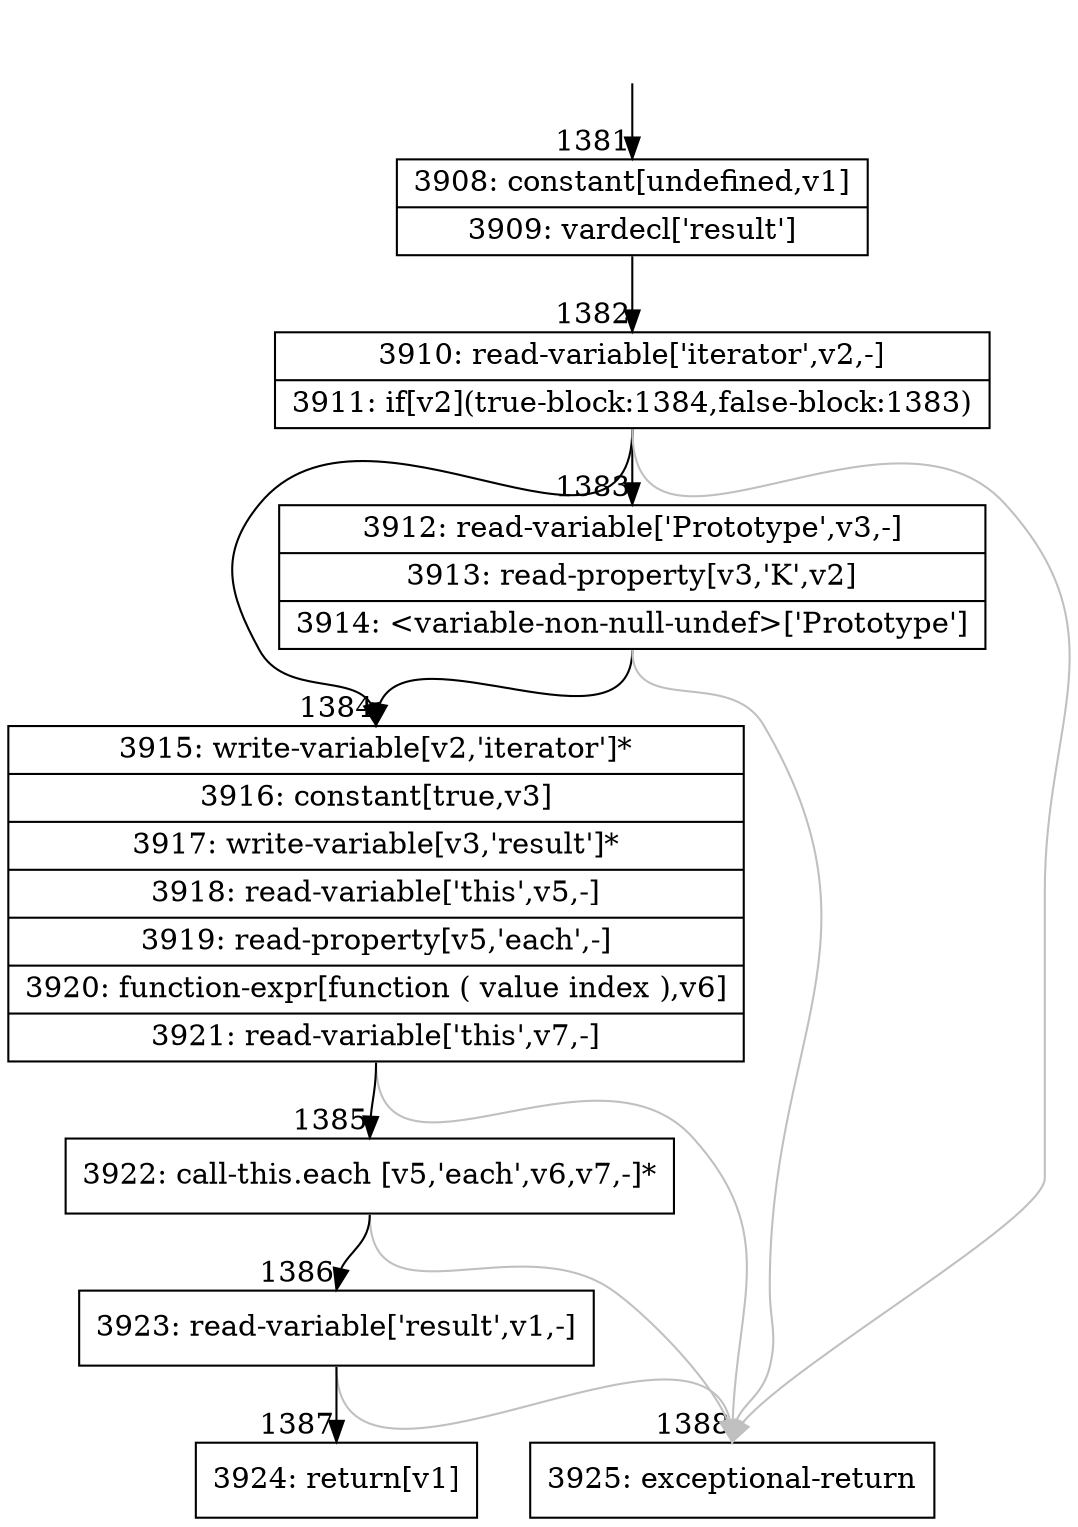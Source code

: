 digraph {
rankdir="TD"
BB_entry114[shape=none,label=""];
BB_entry114 -> BB1381 [tailport=s, headport=n, headlabel="    1381"]
BB1381 [shape=record label="{3908: constant[undefined,v1]|3909: vardecl['result']}" ] 
BB1381 -> BB1382 [tailport=s, headport=n, headlabel="      1382"]
BB1382 [shape=record label="{3910: read-variable['iterator',v2,-]|3911: if[v2](true-block:1384,false-block:1383)}" ] 
BB1382 -> BB1384 [tailport=s, headport=n, headlabel="      1384"]
BB1382 -> BB1383 [tailport=s, headport=n, headlabel="      1383"]
BB1382 -> BB1388 [tailport=s, headport=n, color=gray, headlabel="      1388"]
BB1383 [shape=record label="{3912: read-variable['Prototype',v3,-]|3913: read-property[v3,'K',v2]|3914: \<variable-non-null-undef\>['Prototype']}" ] 
BB1383 -> BB1384 [tailport=s, headport=n]
BB1383 -> BB1388 [tailport=s, headport=n, color=gray]
BB1384 [shape=record label="{3915: write-variable[v2,'iterator']*|3916: constant[true,v3]|3917: write-variable[v3,'result']*|3918: read-variable['this',v5,-]|3919: read-property[v5,'each',-]|3920: function-expr[function ( value index ),v6]|3921: read-variable['this',v7,-]}" ] 
BB1384 -> BB1385 [tailport=s, headport=n, headlabel="      1385"]
BB1384 -> BB1388 [tailport=s, headport=n, color=gray]
BB1385 [shape=record label="{3922: call-this.each [v5,'each',v6,v7,-]*}" ] 
BB1385 -> BB1386 [tailport=s, headport=n, headlabel="      1386"]
BB1385 -> BB1388 [tailport=s, headport=n, color=gray]
BB1386 [shape=record label="{3923: read-variable['result',v1,-]}" ] 
BB1386 -> BB1387 [tailport=s, headport=n, headlabel="      1387"]
BB1386 -> BB1388 [tailport=s, headport=n, color=gray]
BB1387 [shape=record label="{3924: return[v1]}" ] 
BB1388 [shape=record label="{3925: exceptional-return}" ] 
//#$~ 881
}

